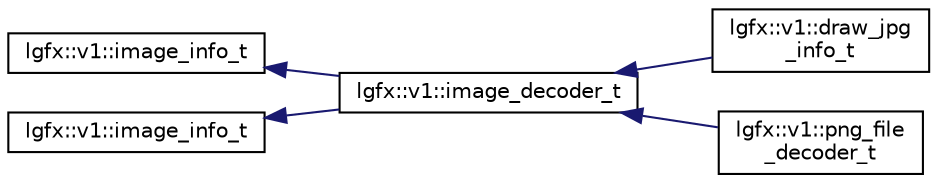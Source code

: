 digraph "Graphical Class Hierarchy"
{
 // LATEX_PDF_SIZE
  edge [fontname="Helvetica",fontsize="10",labelfontname="Helvetica",labelfontsize="10"];
  node [fontname="Helvetica",fontsize="10",shape=record];
  rankdir="LR";
  Node125 [label="lgfx::v1::image_info_t",height=0.2,width=0.4,color="black", fillcolor="white", style="filled",URL="$df/d14/structlgfx_1_1v1_1_1image__info__t.html",tooltip=" "];
  Node125 -> Node1 [dir="back",color="midnightblue",fontsize="10",style="solid",fontname="Helvetica"];
  Node1 [label="lgfx::v1::image_decoder_t",height=0.2,width=0.4,color="black", fillcolor="white", style="filled",URL="$d1/d92/structlgfx_1_1v1_1_1image__decoder__t.html",tooltip=" "];
  Node1 -> Node2 [dir="back",color="midnightblue",fontsize="10",style="solid",fontname="Helvetica"];
  Node2 [label="lgfx::v1::draw_jpg\l_info_t",height=0.2,width=0.4,color="black", fillcolor="white", style="filled",URL="$d7/d07/structlgfx_1_1v1_1_1draw__jpg__info__t.html",tooltip=" "];
  Node1 -> Node3 [dir="back",color="midnightblue",fontsize="10",style="solid",fontname="Helvetica"];
  Node3 [label="lgfx::v1::png_file\l_decoder_t",height=0.2,width=0.4,color="black", fillcolor="white", style="filled",URL="$dd/d7c/structlgfx_1_1v1_1_1png__file__decoder__t.html",tooltip=" "];
  Node0 [label="lgfx::v1::image_info_t",height=0.2,width=0.4,color="black", fillcolor="white", style="filled",URL="$df/d14/structlgfx_1_1v1_1_1image__info__t.html",tooltip=" "];
  Node0 -> Node1 [dir="back",color="midnightblue",fontsize="10",style="solid",fontname="Helvetica"];
}
